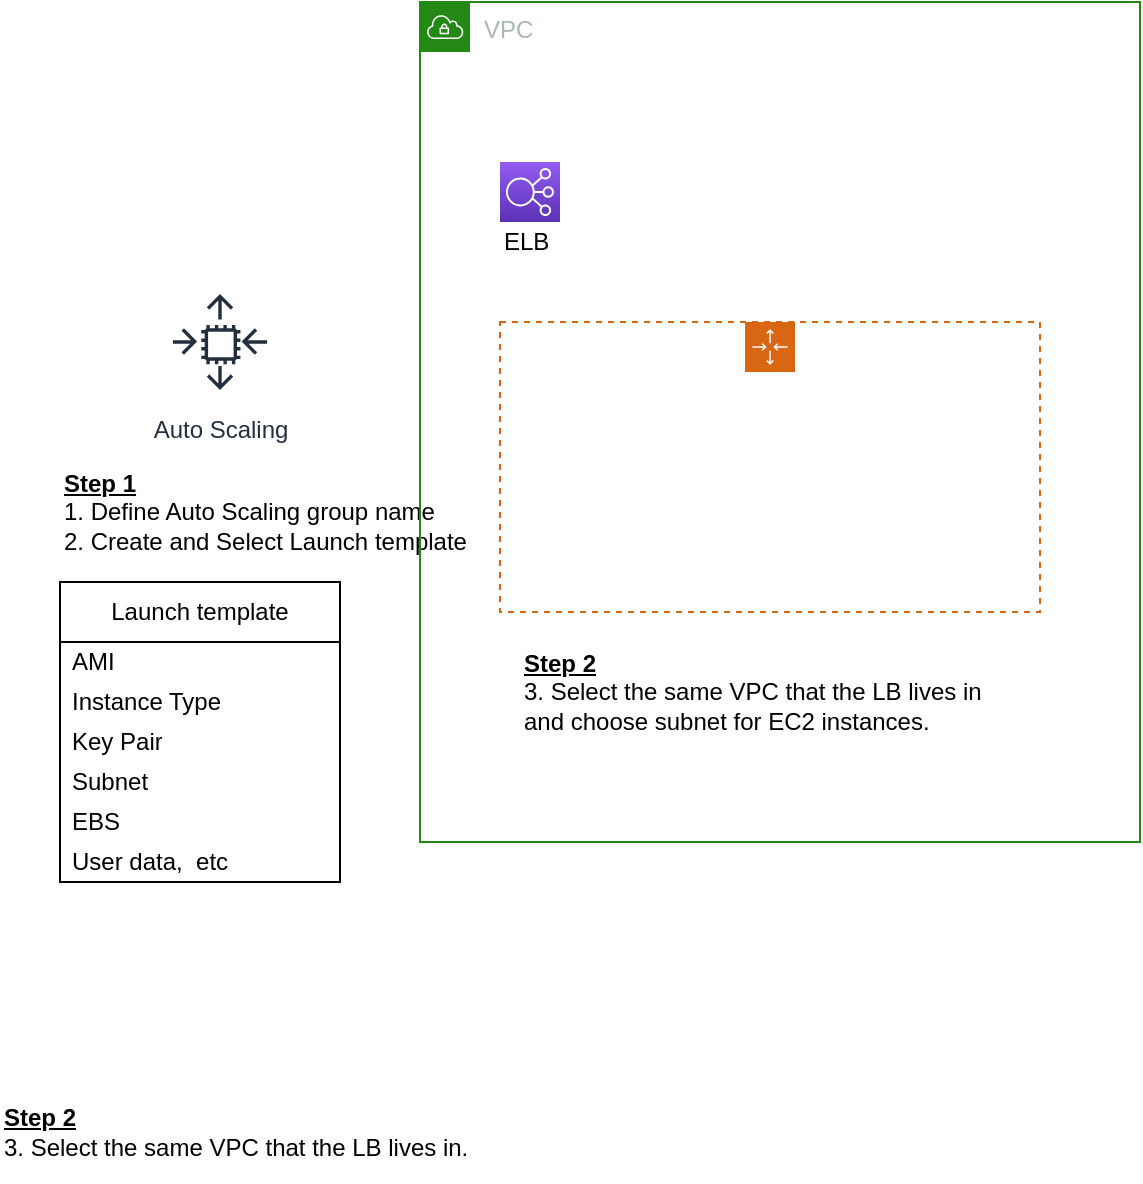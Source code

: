 <mxfile version="20.8.16" type="github">
  <diagram name="ページ1" id="sC4nIIa1NE7DnZuSuOCW">
    <mxGraphModel dx="1434" dy="775" grid="1" gridSize="10" guides="1" tooltips="1" connect="1" arrows="1" fold="1" page="1" pageScale="1" pageWidth="827" pageHeight="1169" math="0" shadow="0">
      <root>
        <mxCell id="0" />
        <mxCell id="1" parent="0" />
        <mxCell id="nTLwuemBcKeWRpqzfgbb-3" value="Launch template" style="swimlane;fontStyle=0;childLayout=stackLayout;horizontal=1;startSize=30;horizontalStack=0;resizeParent=1;resizeParentMax=0;resizeLast=0;collapsible=1;marginBottom=0;whiteSpace=wrap;html=1;" vertex="1" parent="1">
          <mxGeometry x="240" y="390" width="140" height="150" as="geometry" />
        </mxCell>
        <mxCell id="nTLwuemBcKeWRpqzfgbb-4" value="AMI" style="text;strokeColor=none;fillColor=none;align=left;verticalAlign=middle;spacingLeft=4;spacingRight=4;overflow=hidden;points=[[0,0.5],[1,0.5]];portConstraint=eastwest;rotatable=0;whiteSpace=wrap;html=1;" vertex="1" parent="nTLwuemBcKeWRpqzfgbb-3">
          <mxGeometry y="30" width="140" height="20" as="geometry" />
        </mxCell>
        <mxCell id="nTLwuemBcKeWRpqzfgbb-5" value="Instance Type" style="text;strokeColor=none;fillColor=none;align=left;verticalAlign=middle;spacingLeft=4;spacingRight=4;overflow=hidden;points=[[0,0.5],[1,0.5]];portConstraint=eastwest;rotatable=0;whiteSpace=wrap;html=1;" vertex="1" parent="nTLwuemBcKeWRpqzfgbb-3">
          <mxGeometry y="50" width="140" height="20" as="geometry" />
        </mxCell>
        <mxCell id="nTLwuemBcKeWRpqzfgbb-6" value="Key Pair" style="text;strokeColor=none;fillColor=none;align=left;verticalAlign=middle;spacingLeft=4;spacingRight=4;overflow=hidden;points=[[0,0.5],[1,0.5]];portConstraint=eastwest;rotatable=0;whiteSpace=wrap;html=1;" vertex="1" parent="nTLwuemBcKeWRpqzfgbb-3">
          <mxGeometry y="70" width="140" height="20" as="geometry" />
        </mxCell>
        <mxCell id="nTLwuemBcKeWRpqzfgbb-9" value="Subnet" style="text;strokeColor=none;fillColor=none;align=left;verticalAlign=middle;spacingLeft=4;spacingRight=4;overflow=hidden;points=[[0,0.5],[1,0.5]];portConstraint=eastwest;rotatable=0;whiteSpace=wrap;html=1;" vertex="1" parent="nTLwuemBcKeWRpqzfgbb-3">
          <mxGeometry y="90" width="140" height="20" as="geometry" />
        </mxCell>
        <mxCell id="nTLwuemBcKeWRpqzfgbb-10" value="EBS" style="text;strokeColor=none;fillColor=none;align=left;verticalAlign=middle;spacingLeft=4;spacingRight=4;overflow=hidden;points=[[0,0.5],[1,0.5]];portConstraint=eastwest;rotatable=0;whiteSpace=wrap;html=1;" vertex="1" parent="nTLwuemBcKeWRpqzfgbb-3">
          <mxGeometry y="110" width="140" height="20" as="geometry" />
        </mxCell>
        <mxCell id="nTLwuemBcKeWRpqzfgbb-8" value="User data,&amp;nbsp; etc" style="text;strokeColor=none;fillColor=none;align=left;verticalAlign=middle;spacingLeft=4;spacingRight=4;overflow=hidden;points=[[0,0.5],[1,0.5]];portConstraint=eastwest;rotatable=0;whiteSpace=wrap;html=1;" vertex="1" parent="nTLwuemBcKeWRpqzfgbb-3">
          <mxGeometry y="130" width="140" height="20" as="geometry" />
        </mxCell>
        <mxCell id="nTLwuemBcKeWRpqzfgbb-12" value="Auto Scaling" style="sketch=0;outlineConnect=0;fontColor=#232F3E;gradientColor=none;strokeColor=#232F3E;fillColor=#ffffff;dashed=0;verticalLabelPosition=bottom;verticalAlign=top;align=center;html=1;fontSize=12;fontStyle=0;aspect=fixed;shape=mxgraph.aws4.resourceIcon;resIcon=mxgraph.aws4.auto_scaling;" vertex="1" parent="1">
          <mxGeometry x="290" y="240" width="60" height="60" as="geometry" />
        </mxCell>
        <mxCell id="nTLwuemBcKeWRpqzfgbb-14" value="&lt;b&gt;&lt;u&gt;Step 1&lt;/u&gt;&lt;/b&gt;&lt;br&gt;1. Define Auto Scaling group name&lt;br style=&quot;border-color: var(--border-color); color: rgb(216, 102, 19);&quot;&gt;2. Create and Select Launch template" style="text;html=1;strokeColor=none;fillColor=none;align=left;verticalAlign=middle;whiteSpace=wrap;rounded=0;" vertex="1" parent="1">
          <mxGeometry x="240" y="330" width="220" height="50" as="geometry" />
        </mxCell>
        <mxCell id="nTLwuemBcKeWRpqzfgbb-16" value="&lt;b&gt;&lt;u&gt;Step 2&lt;/u&gt;&lt;/b&gt;&lt;br&gt;3. Select the same VPC that the LB lives in." style="text;html=1;strokeColor=none;fillColor=none;align=left;verticalAlign=middle;whiteSpace=wrap;rounded=0;" vertex="1" parent="1">
          <mxGeometry x="210" y="640" width="250" height="50" as="geometry" />
        </mxCell>
        <mxCell id="nTLwuemBcKeWRpqzfgbb-18" value="VPC" style="points=[[0,0],[0.25,0],[0.5,0],[0.75,0],[1,0],[1,0.25],[1,0.5],[1,0.75],[1,1],[0.75,1],[0.5,1],[0.25,1],[0,1],[0,0.75],[0,0.5],[0,0.25]];outlineConnect=0;gradientColor=none;html=1;whiteSpace=wrap;fontSize=12;fontStyle=0;container=1;pointerEvents=0;collapsible=0;recursiveResize=0;shape=mxgraph.aws4.group;grIcon=mxgraph.aws4.group_vpc;strokeColor=#248814;fillColor=none;verticalAlign=top;align=left;spacingLeft=30;fontColor=#AAB7B8;dashed=0;" vertex="1" parent="1">
          <mxGeometry x="420" y="100" width="360" height="420" as="geometry" />
        </mxCell>
        <mxCell id="nTLwuemBcKeWRpqzfgbb-13" value="" style="points=[[0,0],[0.25,0],[0.5,0],[0.75,0],[1,0],[1,0.25],[1,0.5],[1,0.75],[1,1],[0.75,1],[0.5,1],[0.25,1],[0,1],[0,0.75],[0,0.5],[0,0.25]];outlineConnect=0;gradientColor=none;html=1;whiteSpace=wrap;fontSize=12;fontStyle=0;container=1;pointerEvents=0;collapsible=0;recursiveResize=0;shape=mxgraph.aws4.groupCenter;grIcon=mxgraph.aws4.group_auto_scaling_group;grStroke=1;strokeColor=#D86613;fillColor=none;verticalAlign=top;align=center;fontColor=#D86613;dashed=1;spacingTop=25;" vertex="1" parent="nTLwuemBcKeWRpqzfgbb-18">
          <mxGeometry x="40" y="160" width="270" height="145" as="geometry" />
        </mxCell>
        <mxCell id="nTLwuemBcKeWRpqzfgbb-19" value="" style="sketch=0;points=[[0,0,0],[0.25,0,0],[0.5,0,0],[0.75,0,0],[1,0,0],[0,1,0],[0.25,1,0],[0.5,1,0],[0.75,1,0],[1,1,0],[0,0.25,0],[0,0.5,0],[0,0.75,0],[1,0.25,0],[1,0.5,0],[1,0.75,0]];outlineConnect=0;fontColor=#232F3E;gradientColor=#945DF2;gradientDirection=north;fillColor=#5A30B5;strokeColor=#ffffff;dashed=0;verticalLabelPosition=bottom;verticalAlign=top;align=center;html=1;fontSize=12;fontStyle=0;aspect=fixed;shape=mxgraph.aws4.resourceIcon;resIcon=mxgraph.aws4.elastic_load_balancing;" vertex="1" parent="nTLwuemBcKeWRpqzfgbb-18">
          <mxGeometry x="40" y="80" width="30" height="30" as="geometry" />
        </mxCell>
        <mxCell id="nTLwuemBcKeWRpqzfgbb-21" value="ELB" style="text;html=1;strokeColor=none;fillColor=none;align=left;verticalAlign=middle;whiteSpace=wrap;rounded=0;" vertex="1" parent="nTLwuemBcKeWRpqzfgbb-18">
          <mxGeometry x="40" y="110" width="40" height="20" as="geometry" />
        </mxCell>
        <mxCell id="nTLwuemBcKeWRpqzfgbb-20" value="&lt;b&gt;&lt;u&gt;Step 2&lt;/u&gt;&lt;/b&gt;&lt;br&gt;3. Select the same VPC that the LB lives in and choose subnet for EC2 instances." style="text;html=1;strokeColor=none;fillColor=none;align=left;verticalAlign=middle;whiteSpace=wrap;rounded=0;" vertex="1" parent="nTLwuemBcKeWRpqzfgbb-18">
          <mxGeometry x="50" y="320" width="250" height="50" as="geometry" />
        </mxCell>
      </root>
    </mxGraphModel>
  </diagram>
</mxfile>
